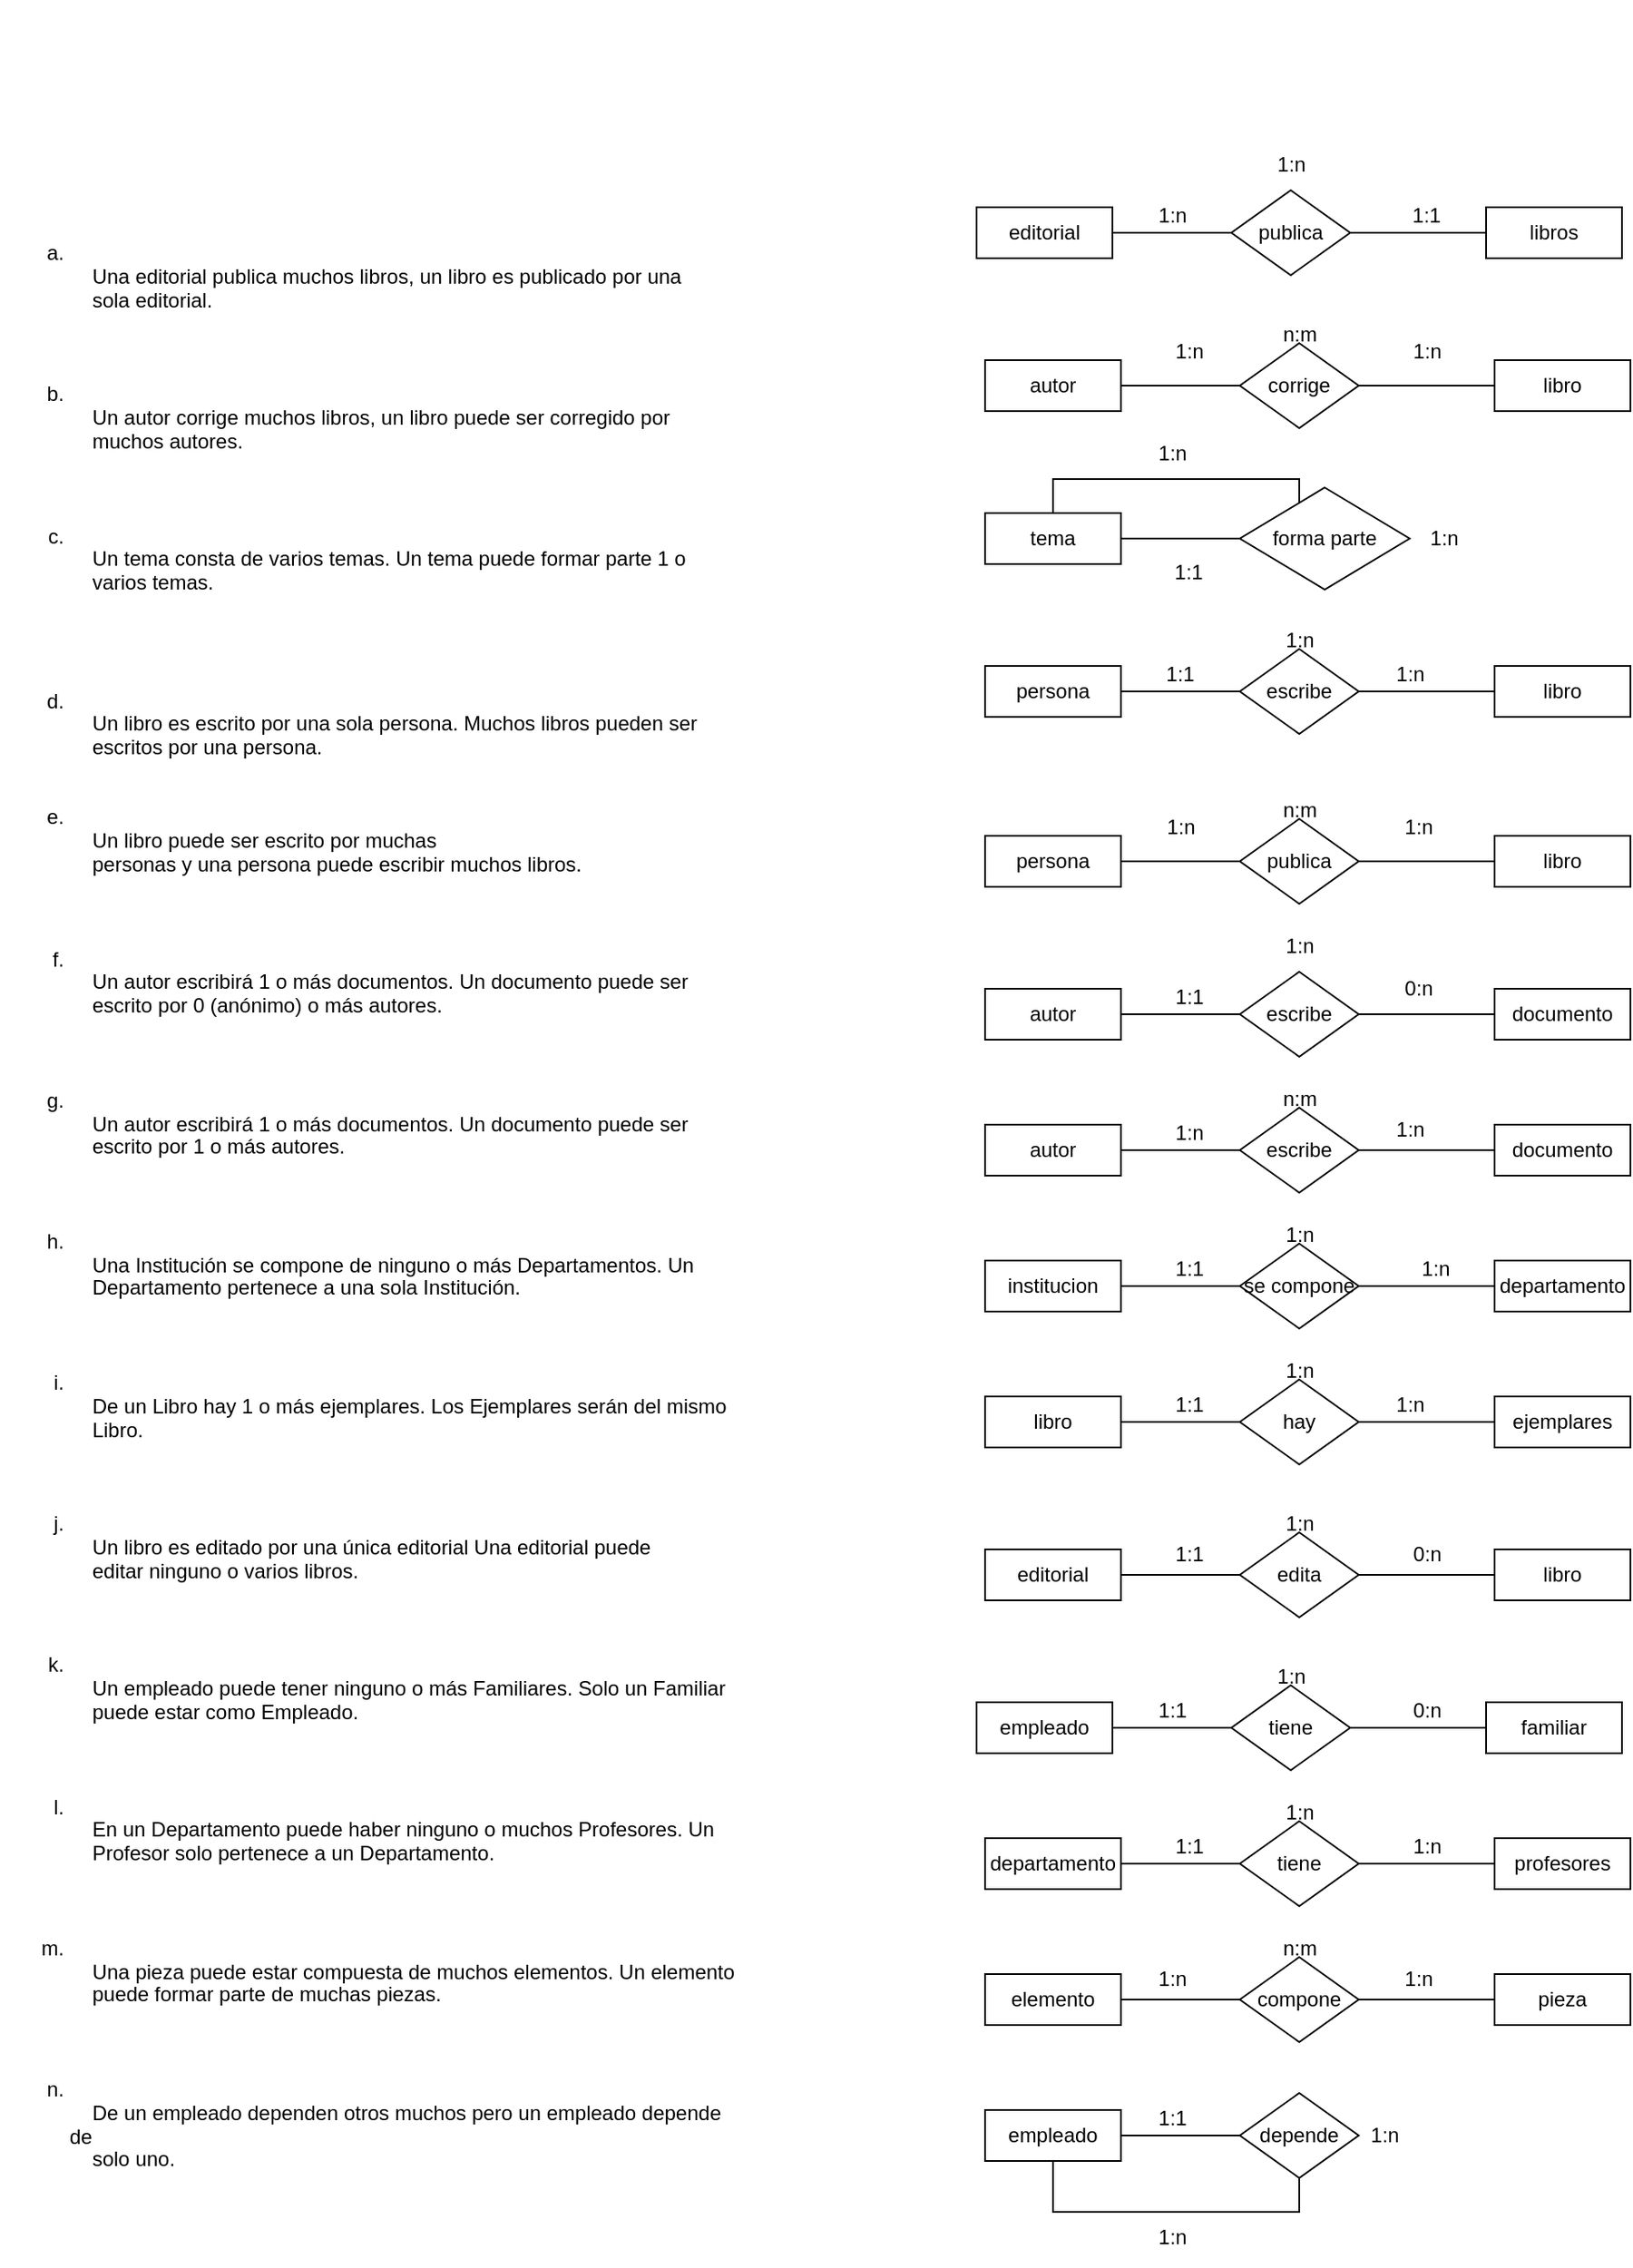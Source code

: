 <mxfile version="22.0.5" type="github">
  <diagram name="Página-1" id="DKeD82Vk-w5TZSfn5BW3">
    <mxGraphModel dx="2261" dy="1964" grid="1" gridSize="10" guides="1" tooltips="1" connect="1" arrows="1" fold="1" page="1" pageScale="1" pageWidth="827" pageHeight="1169" math="0" shadow="0">
      <root>
        <mxCell id="0" />
        <mxCell id="1" parent="0" />
        <mxCell id="ukQrKVvzPKOv_mX5zQSp-1" value="&lt;br&gt;&lt;br&gt;&lt;br&gt;&#x9;&lt;br&gt;&#x9;&lt;br&gt;&#x9;&lt;br&gt;&#x9;&lt;br&gt;&lt;br&gt;&lt;br&gt;&lt;ol type=&quot;a&quot;&gt;&lt;li&gt;&lt;p style=&quot;orphans: 2; widows: 2; margin-bottom: 0cm&quot; align=&quot;left&quot;&gt;&lt;br&gt;&lt;span style=&quot;white-space: pre;&quot;&gt;&amp;nbsp;&amp;nbsp;&amp;nbsp;&amp;nbsp;&lt;/span&gt;Una editorial publica muchos libros, un libro es publicado por una&lt;br&gt;&lt;span style=&quot;white-space: pre;&quot;&gt;&amp;nbsp;&amp;nbsp;&amp;nbsp;&amp;nbsp;&lt;/span&gt;sola editorial.&lt;/p&gt;&lt;br&gt;&lt;span style=&quot;white-space: pre;&quot;&gt;&amp;nbsp;&amp;nbsp;&amp;nbsp;&amp;nbsp;&lt;/span&gt;&lt;/li&gt;&lt;li&gt;&lt;p style=&quot;orphans: 2; widows: 2; margin-bottom: 0cm&quot; align=&quot;left&quot;&gt;&lt;br&gt;&lt;span style=&quot;white-space: pre;&quot;&gt;&amp;nbsp;&amp;nbsp;&amp;nbsp;&amp;nbsp;&lt;/span&gt;Un autor corrige muchos libros, un libro puede ser corregido por&lt;br&gt;&lt;span style=&quot;white-space: pre;&quot;&gt;&amp;nbsp;&amp;nbsp;&amp;nbsp;&amp;nbsp;&lt;/span&gt;muchos autores.&lt;/p&gt;&lt;br&gt;&lt;span style=&quot;white-space: pre;&quot;&gt;&amp;nbsp;&amp;nbsp;&amp;nbsp;&amp;nbsp;&lt;/span&gt;&lt;/li&gt;&lt;li&gt;&lt;p style=&quot;orphans: 2; widows: 2; margin-bottom: 0cm&quot; align=&quot;left&quot;&gt;&lt;br&gt;&lt;span style=&quot;white-space: pre;&quot;&gt;&amp;nbsp;&amp;nbsp;&amp;nbsp;&amp;nbsp;&lt;/span&gt;Un tema consta de varios temas. Un tema puede formar parte 1 o&lt;br&gt;&lt;span style=&quot;white-space: pre;&quot;&gt;&amp;nbsp;&amp;nbsp;&amp;nbsp;&amp;nbsp;&lt;/span&gt;varios temas. &lt;br&gt;&lt;span style=&quot;white-space: pre;&quot;&gt;&amp;nbsp;&amp;nbsp;&amp;nbsp;&amp;nbsp;&lt;/span&gt;&lt;/p&gt;&lt;br&gt;&lt;span style=&quot;white-space: pre;&quot;&gt;&amp;nbsp;&amp;nbsp;&amp;nbsp;&amp;nbsp;&lt;/span&gt;&lt;/li&gt;&lt;li&gt;&lt;p style=&quot;orphans: 2; widows: 2; margin-bottom: 0cm&quot; align=&quot;left&quot;&gt;&lt;br&gt;&lt;span style=&quot;white-space: pre;&quot;&gt;&amp;nbsp;&amp;nbsp;&amp;nbsp;&amp;nbsp;&lt;/span&gt;Un libro es escrito por una sola persona. Muchos libros pueden ser&lt;br&gt;&lt;span style=&quot;white-space: pre;&quot;&gt;&amp;nbsp;&amp;nbsp;&amp;nbsp;&amp;nbsp;&lt;/span&gt;escritos por una persona.&lt;/p&gt;&lt;span style=&quot;white-space: pre;&quot;&gt;&amp;nbsp;&amp;nbsp;&amp;nbsp;&amp;nbsp;&lt;/span&gt;&lt;/li&gt;&lt;li&gt;&lt;p style=&quot;orphans: 2; widows: 2; margin-bottom: 0cm&quot; align=&quot;left&quot;&gt;&lt;br&gt;&lt;span style=&quot;white-space: pre;&quot;&gt;&amp;nbsp;&amp;nbsp;&amp;nbsp;&amp;nbsp;&lt;/span&gt;Un libro puede ser escrito por muchas&lt;br&gt;&lt;span style=&quot;white-space: pre;&quot;&gt;&amp;nbsp;&amp;nbsp;&amp;nbsp;&amp;nbsp;&lt;/span&gt;personas y una persona puede escribir muchos libros.&lt;/p&gt;&lt;br&gt;&lt;span style=&quot;white-space: pre;&quot;&gt;&amp;nbsp;&amp;nbsp;&amp;nbsp;&amp;nbsp;&lt;/span&gt;&lt;/li&gt;&lt;li&gt;&lt;p style=&quot;orphans: 2; widows: 2; margin-bottom: 0cm&quot; align=&quot;left&quot;&gt;&lt;br&gt;&lt;span style=&quot;white-space: pre;&quot;&gt;&amp;nbsp;&amp;nbsp;&amp;nbsp;&amp;nbsp;&lt;/span&gt;Un autor escribirá 1 o más documentos. Un documento puede ser&lt;br&gt;&lt;span style=&quot;white-space: pre;&quot;&gt;&amp;nbsp;&amp;nbsp;&amp;nbsp;&amp;nbsp;&lt;/span&gt;escrito por 0 (anónimo) o más autores.&lt;/p&gt;&lt;br&gt;&lt;span style=&quot;white-space: pre;&quot;&gt;&amp;nbsp;&amp;nbsp;&amp;nbsp;&amp;nbsp;&lt;/span&gt;&lt;/li&gt;&lt;li&gt;&lt;p style=&quot;orphans: 2; widows: 2; margin-bottom: 0cm&quot; align=&quot;left&quot;&gt;&lt;br&gt;&lt;span style=&quot;white-space: pre;&quot;&gt;&amp;nbsp;&amp;nbsp;&amp;nbsp;&amp;nbsp;&lt;/span&gt;Un autor escribirá 1 o más documentos. Un documento puede ser&lt;br&gt;&lt;span style=&quot;white-space: pre;&quot;&gt;&amp;nbsp;&amp;nbsp;&amp;nbsp;&amp;nbsp;&lt;/span&gt;escrito por 1 o más autores.&lt;/p&gt;&lt;br&gt;&lt;span style=&quot;white-space: pre;&quot;&gt;&amp;nbsp;&amp;nbsp;&amp;nbsp;&amp;nbsp;&lt;/span&gt;&lt;/li&gt;&lt;li&gt;&lt;p style=&quot;orphans: 2; widows: 2; margin-bottom: 0cm&quot; align=&quot;left&quot;&gt;&lt;br&gt;&lt;span style=&quot;white-space: pre;&quot;&gt;&amp;nbsp;&amp;nbsp;&amp;nbsp;&amp;nbsp;&lt;/span&gt;Una Institución se compone de ninguno o más Departamentos. Un&lt;br&gt;&lt;span style=&quot;white-space: pre;&quot;&gt;&amp;nbsp;&amp;nbsp;&amp;nbsp;&amp;nbsp;&lt;/span&gt;Departamento pertenece a una sola Institución.&lt;/p&gt;&lt;br&gt;&lt;span style=&quot;white-space: pre;&quot;&gt;&amp;nbsp;&amp;nbsp;&amp;nbsp;&amp;nbsp;&lt;/span&gt;&lt;/li&gt;&lt;li&gt;&lt;p style=&quot;orphans: 2; widows: 2; margin-bottom: 0cm&quot; align=&quot;left&quot;&gt;&lt;br&gt;&lt;span style=&quot;white-space: pre;&quot;&gt;&amp;nbsp;&amp;nbsp;&amp;nbsp;&amp;nbsp;&lt;/span&gt;De un Libro hay 1 o más ejemplares. Los Ejemplares serán del mismo&lt;br&gt;&lt;span style=&quot;white-space: pre;&quot;&gt;&amp;nbsp;&amp;nbsp;&amp;nbsp;&amp;nbsp;&lt;/span&gt;Libro.&lt;/p&gt;&lt;br&gt;&lt;span style=&quot;white-space: pre;&quot;&gt;&amp;nbsp;&amp;nbsp;&amp;nbsp;&amp;nbsp;&lt;/span&gt;&lt;/li&gt;&lt;li&gt;&lt;p style=&quot;orphans: 2; widows: 2; margin-bottom: 0cm&quot; align=&quot;left&quot;&gt;&lt;br&gt;&lt;span style=&quot;white-space: pre;&quot;&gt;&amp;nbsp;&amp;nbsp;&amp;nbsp;&amp;nbsp;&lt;/span&gt;Un libro es editado por una única editorial Una editorial puede&lt;br&gt;&lt;span style=&quot;white-space: pre;&quot;&gt;&amp;nbsp;&amp;nbsp;&amp;nbsp;&amp;nbsp;&lt;/span&gt;editar ninguno o varios libros.&lt;/p&gt;&lt;br&gt;&lt;span style=&quot;white-space: pre;&quot;&gt;&amp;nbsp;&amp;nbsp;&amp;nbsp;&amp;nbsp;&lt;/span&gt;&lt;/li&gt;&lt;li&gt;&lt;p style=&quot;orphans: 2; widows: 2; margin-bottom: 0cm&quot; align=&quot;left&quot;&gt;&lt;br&gt;&lt;span style=&quot;white-space: pre;&quot;&gt;&amp;nbsp;&amp;nbsp;&amp;nbsp;&amp;nbsp;&lt;/span&gt;Un empleado puede tener ninguno o más Familiares. Solo un Familiar&lt;br&gt;&lt;span style=&quot;white-space: pre;&quot;&gt;&amp;nbsp;&amp;nbsp;&amp;nbsp;&amp;nbsp;&lt;/span&gt;puede estar como Empleado.&lt;/p&gt;&lt;br&gt;&lt;span style=&quot;white-space: pre;&quot;&gt;&amp;nbsp;&amp;nbsp;&amp;nbsp;&amp;nbsp;&lt;/span&gt;&lt;/li&gt;&lt;li&gt;&lt;p style=&quot;orphans: 2; widows: 2; margin-bottom: 0cm&quot; align=&quot;left&quot;&gt;&lt;br&gt;&lt;span style=&quot;white-space: pre;&quot;&gt;&amp;nbsp;&amp;nbsp;&amp;nbsp;&amp;nbsp;&lt;/span&gt;En un Departamento puede haber ninguno o muchos Profesores. Un&lt;br&gt;&lt;span style=&quot;white-space: pre;&quot;&gt;&amp;nbsp;&amp;nbsp;&amp;nbsp;&amp;nbsp;&lt;/span&gt;Profesor solo pertenece a un Departamento.&lt;/p&gt;&lt;br&gt;&lt;span style=&quot;white-space: pre;&quot;&gt;&amp;nbsp;&amp;nbsp;&amp;nbsp;&amp;nbsp;&lt;/span&gt;&lt;/li&gt;&lt;li&gt;&lt;p style=&quot;orphans: 2; widows: 2; margin-bottom: 0cm&quot; align=&quot;left&quot;&gt;&lt;br&gt;&lt;span style=&quot;white-space: pre;&quot;&gt;&amp;nbsp;&amp;nbsp;&amp;nbsp;&amp;nbsp;&lt;/span&gt;Una pieza puede estar compuesta de muchos elementos. Un elemento&lt;br&gt;&lt;span style=&quot;white-space: pre;&quot;&gt;&amp;nbsp;&amp;nbsp;&amp;nbsp;&amp;nbsp;&lt;/span&gt;puede formar parte de muchas piezas.&lt;/p&gt;&lt;br&gt;&lt;span style=&quot;white-space: pre;&quot;&gt;&amp;nbsp;&amp;nbsp;&amp;nbsp;&amp;nbsp;&lt;/span&gt;&lt;/li&gt;&lt;li&gt;&lt;p style=&quot;orphans: 2; widows: 2; margin-bottom: 0cm&quot; align=&quot;left&quot;&gt;&lt;br&gt;&lt;span style=&quot;white-space: pre;&quot;&gt;&amp;nbsp;&amp;nbsp;&amp;nbsp;&amp;nbsp;&lt;/span&gt;De un empleado dependen otros muchos pero un empleado depende de&lt;br&gt;&lt;span style=&quot;white-space: pre;&quot;&gt;&amp;nbsp;&amp;nbsp;&amp;nbsp;&amp;nbsp;&lt;/span&gt;solo uno.&lt;/p&gt;&lt;br&gt;&lt;/li&gt;&lt;/ol&gt;&lt;br&gt;&lt;br&gt;&lt;style type=&quot;text/css&quot;&gt;p { line-height: 115%; margin-bottom: 0.25cm; background: transparent }&lt;/style&gt;" style="text;html=1;strokeColor=none;fillColor=none;align=center;verticalAlign=middle;whiteSpace=wrap;rounded=0;" vertex="1" parent="1">
          <mxGeometry x="-230" y="110" width="440" height="1090" as="geometry" />
        </mxCell>
        <mxCell id="ukQrKVvzPKOv_mX5zQSp-2" value="libros" style="rounded=0;whiteSpace=wrap;html=1;" vertex="1" parent="1">
          <mxGeometry x="645" y="110" width="80" height="30" as="geometry" />
        </mxCell>
        <mxCell id="ukQrKVvzPKOv_mX5zQSp-6" style="edgeStyle=orthogonalEdgeStyle;rounded=0;orthogonalLoop=1;jettySize=auto;html=1;entryX=0;entryY=0.5;entryDx=0;entryDy=0;endArrow=none;endFill=0;" edge="1" parent="1" source="ukQrKVvzPKOv_mX5zQSp-3" target="ukQrKVvzPKOv_mX5zQSp-4">
          <mxGeometry relative="1" as="geometry" />
        </mxCell>
        <mxCell id="ukQrKVvzPKOv_mX5zQSp-3" value="editorial" style="rounded=0;whiteSpace=wrap;html=1;" vertex="1" parent="1">
          <mxGeometry x="345" y="110" width="80" height="30" as="geometry" />
        </mxCell>
        <mxCell id="ukQrKVvzPKOv_mX5zQSp-7" style="edgeStyle=orthogonalEdgeStyle;rounded=0;orthogonalLoop=1;jettySize=auto;html=1;endArrow=none;endFill=0;" edge="1" parent="1" source="ukQrKVvzPKOv_mX5zQSp-4" target="ukQrKVvzPKOv_mX5zQSp-2">
          <mxGeometry relative="1" as="geometry" />
        </mxCell>
        <mxCell id="ukQrKVvzPKOv_mX5zQSp-4" value="publica" style="rhombus;whiteSpace=wrap;html=1;" vertex="1" parent="1">
          <mxGeometry x="495" y="100" width="70" height="50" as="geometry" />
        </mxCell>
        <mxCell id="ukQrKVvzPKOv_mX5zQSp-33" value="libro" style="rounded=0;whiteSpace=wrap;html=1;" vertex="1" parent="1">
          <mxGeometry x="650" y="200" width="80" height="30" as="geometry" />
        </mxCell>
        <mxCell id="ukQrKVvzPKOv_mX5zQSp-34" style="edgeStyle=orthogonalEdgeStyle;rounded=0;orthogonalLoop=1;jettySize=auto;html=1;entryX=0;entryY=0.5;entryDx=0;entryDy=0;endArrow=none;endFill=0;" edge="1" parent="1" source="ukQrKVvzPKOv_mX5zQSp-35" target="ukQrKVvzPKOv_mX5zQSp-37">
          <mxGeometry relative="1" as="geometry" />
        </mxCell>
        <mxCell id="ukQrKVvzPKOv_mX5zQSp-35" value="autor" style="rounded=0;whiteSpace=wrap;html=1;" vertex="1" parent="1">
          <mxGeometry x="350" y="200" width="80" height="30" as="geometry" />
        </mxCell>
        <mxCell id="ukQrKVvzPKOv_mX5zQSp-36" style="edgeStyle=orthogonalEdgeStyle;rounded=0;orthogonalLoop=1;jettySize=auto;html=1;endArrow=none;endFill=0;" edge="1" parent="1" source="ukQrKVvzPKOv_mX5zQSp-37" target="ukQrKVvzPKOv_mX5zQSp-33">
          <mxGeometry relative="1" as="geometry" />
        </mxCell>
        <mxCell id="ukQrKVvzPKOv_mX5zQSp-37" value="corrige" style="rhombus;whiteSpace=wrap;html=1;" vertex="1" parent="1">
          <mxGeometry x="500" y="190" width="70" height="50" as="geometry" />
        </mxCell>
        <mxCell id="ukQrKVvzPKOv_mX5zQSp-39" style="edgeStyle=orthogonalEdgeStyle;rounded=0;orthogonalLoop=1;jettySize=auto;html=1;entryX=0;entryY=0.5;entryDx=0;entryDy=0;endArrow=none;endFill=0;" edge="1" parent="1" source="ukQrKVvzPKOv_mX5zQSp-40" target="ukQrKVvzPKOv_mX5zQSp-42">
          <mxGeometry relative="1" as="geometry" />
        </mxCell>
        <mxCell id="ukQrKVvzPKOv_mX5zQSp-40" value="tema" style="rounded=0;whiteSpace=wrap;html=1;" vertex="1" parent="1">
          <mxGeometry x="350" y="290" width="80" height="30" as="geometry" />
        </mxCell>
        <mxCell id="ukQrKVvzPKOv_mX5zQSp-106" style="edgeStyle=orthogonalEdgeStyle;rounded=0;orthogonalLoop=1;jettySize=auto;html=1;entryX=0.5;entryY=0;entryDx=0;entryDy=0;endArrow=none;endFill=0;" edge="1" parent="1" source="ukQrKVvzPKOv_mX5zQSp-42" target="ukQrKVvzPKOv_mX5zQSp-40">
          <mxGeometry relative="1" as="geometry">
            <Array as="points">
              <mxPoint x="535" y="270" />
              <mxPoint x="390" y="270" />
            </Array>
          </mxGeometry>
        </mxCell>
        <mxCell id="ukQrKVvzPKOv_mX5zQSp-42" value="forma parte" style="rhombus;whiteSpace=wrap;html=1;" vertex="1" parent="1">
          <mxGeometry x="500" y="275" width="100" height="60" as="geometry" />
        </mxCell>
        <mxCell id="ukQrKVvzPKOv_mX5zQSp-43" value="libro" style="rounded=0;whiteSpace=wrap;html=1;" vertex="1" parent="1">
          <mxGeometry x="650" y="380" width="80" height="30" as="geometry" />
        </mxCell>
        <mxCell id="ukQrKVvzPKOv_mX5zQSp-44" style="edgeStyle=orthogonalEdgeStyle;rounded=0;orthogonalLoop=1;jettySize=auto;html=1;entryX=0;entryY=0.5;entryDx=0;entryDy=0;endArrow=none;endFill=0;" edge="1" parent="1" source="ukQrKVvzPKOv_mX5zQSp-45" target="ukQrKVvzPKOv_mX5zQSp-47">
          <mxGeometry relative="1" as="geometry" />
        </mxCell>
        <mxCell id="ukQrKVvzPKOv_mX5zQSp-45" value="persona" style="rounded=0;whiteSpace=wrap;html=1;" vertex="1" parent="1">
          <mxGeometry x="350" y="380" width="80" height="30" as="geometry" />
        </mxCell>
        <mxCell id="ukQrKVvzPKOv_mX5zQSp-46" style="edgeStyle=orthogonalEdgeStyle;rounded=0;orthogonalLoop=1;jettySize=auto;html=1;endArrow=none;endFill=0;" edge="1" parent="1" source="ukQrKVvzPKOv_mX5zQSp-47" target="ukQrKVvzPKOv_mX5zQSp-43">
          <mxGeometry relative="1" as="geometry" />
        </mxCell>
        <mxCell id="ukQrKVvzPKOv_mX5zQSp-47" value="escribe" style="rhombus;whiteSpace=wrap;html=1;" vertex="1" parent="1">
          <mxGeometry x="500" y="370" width="70" height="50" as="geometry" />
        </mxCell>
        <mxCell id="ukQrKVvzPKOv_mX5zQSp-48" value="libro" style="rounded=0;whiteSpace=wrap;html=1;" vertex="1" parent="1">
          <mxGeometry x="650" y="480" width="80" height="30" as="geometry" />
        </mxCell>
        <mxCell id="ukQrKVvzPKOv_mX5zQSp-49" style="edgeStyle=orthogonalEdgeStyle;rounded=0;orthogonalLoop=1;jettySize=auto;html=1;entryX=0;entryY=0.5;entryDx=0;entryDy=0;endArrow=none;endFill=0;" edge="1" parent="1" source="ukQrKVvzPKOv_mX5zQSp-50" target="ukQrKVvzPKOv_mX5zQSp-52">
          <mxGeometry relative="1" as="geometry" />
        </mxCell>
        <mxCell id="ukQrKVvzPKOv_mX5zQSp-50" value="persona" style="rounded=0;whiteSpace=wrap;html=1;" vertex="1" parent="1">
          <mxGeometry x="350" y="480" width="80" height="30" as="geometry" />
        </mxCell>
        <mxCell id="ukQrKVvzPKOv_mX5zQSp-51" style="edgeStyle=orthogonalEdgeStyle;rounded=0;orthogonalLoop=1;jettySize=auto;html=1;endArrow=none;endFill=0;" edge="1" parent="1" source="ukQrKVvzPKOv_mX5zQSp-52" target="ukQrKVvzPKOv_mX5zQSp-48">
          <mxGeometry relative="1" as="geometry" />
        </mxCell>
        <mxCell id="ukQrKVvzPKOv_mX5zQSp-52" value="publica" style="rhombus;whiteSpace=wrap;html=1;" vertex="1" parent="1">
          <mxGeometry x="500" y="470" width="70" height="50" as="geometry" />
        </mxCell>
        <mxCell id="ukQrKVvzPKOv_mX5zQSp-53" value="documento" style="rounded=0;whiteSpace=wrap;html=1;" vertex="1" parent="1">
          <mxGeometry x="650" y="570" width="80" height="30" as="geometry" />
        </mxCell>
        <mxCell id="ukQrKVvzPKOv_mX5zQSp-54" style="edgeStyle=orthogonalEdgeStyle;rounded=0;orthogonalLoop=1;jettySize=auto;html=1;entryX=0;entryY=0.5;entryDx=0;entryDy=0;endArrow=none;endFill=0;" edge="1" parent="1" source="ukQrKVvzPKOv_mX5zQSp-55" target="ukQrKVvzPKOv_mX5zQSp-57">
          <mxGeometry relative="1" as="geometry" />
        </mxCell>
        <mxCell id="ukQrKVvzPKOv_mX5zQSp-55" value="autor" style="rounded=0;whiteSpace=wrap;html=1;" vertex="1" parent="1">
          <mxGeometry x="350" y="570" width="80" height="30" as="geometry" />
        </mxCell>
        <mxCell id="ukQrKVvzPKOv_mX5zQSp-56" style="edgeStyle=orthogonalEdgeStyle;rounded=0;orthogonalLoop=1;jettySize=auto;html=1;endArrow=none;endFill=0;" edge="1" parent="1" source="ukQrKVvzPKOv_mX5zQSp-57" target="ukQrKVvzPKOv_mX5zQSp-53">
          <mxGeometry relative="1" as="geometry" />
        </mxCell>
        <mxCell id="ukQrKVvzPKOv_mX5zQSp-57" value="escribe" style="rhombus;whiteSpace=wrap;html=1;" vertex="1" parent="1">
          <mxGeometry x="500" y="560" width="70" height="50" as="geometry" />
        </mxCell>
        <mxCell id="ukQrKVvzPKOv_mX5zQSp-58" value="documento" style="rounded=0;whiteSpace=wrap;html=1;" vertex="1" parent="1">
          <mxGeometry x="650" y="650" width="80" height="30" as="geometry" />
        </mxCell>
        <mxCell id="ukQrKVvzPKOv_mX5zQSp-59" style="edgeStyle=orthogonalEdgeStyle;rounded=0;orthogonalLoop=1;jettySize=auto;html=1;entryX=0;entryY=0.5;entryDx=0;entryDy=0;endArrow=none;endFill=0;" edge="1" parent="1" source="ukQrKVvzPKOv_mX5zQSp-60" target="ukQrKVvzPKOv_mX5zQSp-62">
          <mxGeometry relative="1" as="geometry" />
        </mxCell>
        <mxCell id="ukQrKVvzPKOv_mX5zQSp-60" value="autor" style="rounded=0;whiteSpace=wrap;html=1;" vertex="1" parent="1">
          <mxGeometry x="350" y="650" width="80" height="30" as="geometry" />
        </mxCell>
        <mxCell id="ukQrKVvzPKOv_mX5zQSp-61" style="edgeStyle=orthogonalEdgeStyle;rounded=0;orthogonalLoop=1;jettySize=auto;html=1;endArrow=none;endFill=0;" edge="1" parent="1" source="ukQrKVvzPKOv_mX5zQSp-62" target="ukQrKVvzPKOv_mX5zQSp-58">
          <mxGeometry relative="1" as="geometry" />
        </mxCell>
        <mxCell id="ukQrKVvzPKOv_mX5zQSp-62" value="escribe" style="rhombus;whiteSpace=wrap;html=1;" vertex="1" parent="1">
          <mxGeometry x="500" y="640" width="70" height="50" as="geometry" />
        </mxCell>
        <mxCell id="ukQrKVvzPKOv_mX5zQSp-63" value="departamento" style="rounded=0;whiteSpace=wrap;html=1;" vertex="1" parent="1">
          <mxGeometry x="650" y="730" width="80" height="30" as="geometry" />
        </mxCell>
        <mxCell id="ukQrKVvzPKOv_mX5zQSp-64" style="edgeStyle=orthogonalEdgeStyle;rounded=0;orthogonalLoop=1;jettySize=auto;html=1;entryX=0;entryY=0.5;entryDx=0;entryDy=0;endArrow=none;endFill=0;" edge="1" parent="1" source="ukQrKVvzPKOv_mX5zQSp-65" target="ukQrKVvzPKOv_mX5zQSp-67">
          <mxGeometry relative="1" as="geometry" />
        </mxCell>
        <mxCell id="ukQrKVvzPKOv_mX5zQSp-65" value="institucion" style="rounded=0;whiteSpace=wrap;html=1;" vertex="1" parent="1">
          <mxGeometry x="350" y="730" width="80" height="30" as="geometry" />
        </mxCell>
        <mxCell id="ukQrKVvzPKOv_mX5zQSp-66" style="edgeStyle=orthogonalEdgeStyle;rounded=0;orthogonalLoop=1;jettySize=auto;html=1;endArrow=none;endFill=0;" edge="1" parent="1" source="ukQrKVvzPKOv_mX5zQSp-67" target="ukQrKVvzPKOv_mX5zQSp-63">
          <mxGeometry relative="1" as="geometry" />
        </mxCell>
        <mxCell id="ukQrKVvzPKOv_mX5zQSp-67" value="se compone" style="rhombus;whiteSpace=wrap;html=1;" vertex="1" parent="1">
          <mxGeometry x="500" y="720" width="70" height="50" as="geometry" />
        </mxCell>
        <mxCell id="ukQrKVvzPKOv_mX5zQSp-68" value="ejemplares" style="rounded=0;whiteSpace=wrap;html=1;" vertex="1" parent="1">
          <mxGeometry x="650" y="810" width="80" height="30" as="geometry" />
        </mxCell>
        <mxCell id="ukQrKVvzPKOv_mX5zQSp-69" style="edgeStyle=orthogonalEdgeStyle;rounded=0;orthogonalLoop=1;jettySize=auto;html=1;entryX=0;entryY=0.5;entryDx=0;entryDy=0;endArrow=none;endFill=0;" edge="1" parent="1" source="ukQrKVvzPKOv_mX5zQSp-70" target="ukQrKVvzPKOv_mX5zQSp-72">
          <mxGeometry relative="1" as="geometry" />
        </mxCell>
        <mxCell id="ukQrKVvzPKOv_mX5zQSp-70" value="libro" style="rounded=0;whiteSpace=wrap;html=1;" vertex="1" parent="1">
          <mxGeometry x="350" y="810" width="80" height="30" as="geometry" />
        </mxCell>
        <mxCell id="ukQrKVvzPKOv_mX5zQSp-71" style="edgeStyle=orthogonalEdgeStyle;rounded=0;orthogonalLoop=1;jettySize=auto;html=1;endArrow=none;endFill=0;" edge="1" parent="1" source="ukQrKVvzPKOv_mX5zQSp-72" target="ukQrKVvzPKOv_mX5zQSp-68">
          <mxGeometry relative="1" as="geometry" />
        </mxCell>
        <mxCell id="ukQrKVvzPKOv_mX5zQSp-72" value="hay" style="rhombus;whiteSpace=wrap;html=1;" vertex="1" parent="1">
          <mxGeometry x="500" y="800" width="70" height="50" as="geometry" />
        </mxCell>
        <mxCell id="ukQrKVvzPKOv_mX5zQSp-73" value="libro" style="rounded=0;whiteSpace=wrap;html=1;" vertex="1" parent="1">
          <mxGeometry x="650" y="900" width="80" height="30" as="geometry" />
        </mxCell>
        <mxCell id="ukQrKVvzPKOv_mX5zQSp-74" style="edgeStyle=orthogonalEdgeStyle;rounded=0;orthogonalLoop=1;jettySize=auto;html=1;entryX=0;entryY=0.5;entryDx=0;entryDy=0;endArrow=none;endFill=0;" edge="1" parent="1" source="ukQrKVvzPKOv_mX5zQSp-75" target="ukQrKVvzPKOv_mX5zQSp-77">
          <mxGeometry relative="1" as="geometry" />
        </mxCell>
        <mxCell id="ukQrKVvzPKOv_mX5zQSp-75" value="editorial" style="rounded=0;whiteSpace=wrap;html=1;" vertex="1" parent="1">
          <mxGeometry x="350" y="900" width="80" height="30" as="geometry" />
        </mxCell>
        <mxCell id="ukQrKVvzPKOv_mX5zQSp-76" style="edgeStyle=orthogonalEdgeStyle;rounded=0;orthogonalLoop=1;jettySize=auto;html=1;endArrow=none;endFill=0;" edge="1" parent="1" source="ukQrKVvzPKOv_mX5zQSp-77" target="ukQrKVvzPKOv_mX5zQSp-73">
          <mxGeometry relative="1" as="geometry" />
        </mxCell>
        <mxCell id="ukQrKVvzPKOv_mX5zQSp-77" value="edita" style="rhombus;whiteSpace=wrap;html=1;" vertex="1" parent="1">
          <mxGeometry x="500" y="890" width="70" height="50" as="geometry" />
        </mxCell>
        <mxCell id="ukQrKVvzPKOv_mX5zQSp-78" value="familiar" style="rounded=0;whiteSpace=wrap;html=1;" vertex="1" parent="1">
          <mxGeometry x="645" y="990" width="80" height="30" as="geometry" />
        </mxCell>
        <mxCell id="ukQrKVvzPKOv_mX5zQSp-79" style="edgeStyle=orthogonalEdgeStyle;rounded=0;orthogonalLoop=1;jettySize=auto;html=1;entryX=0;entryY=0.5;entryDx=0;entryDy=0;endArrow=none;endFill=0;" edge="1" parent="1" source="ukQrKVvzPKOv_mX5zQSp-80" target="ukQrKVvzPKOv_mX5zQSp-82">
          <mxGeometry relative="1" as="geometry" />
        </mxCell>
        <mxCell id="ukQrKVvzPKOv_mX5zQSp-80" value="empleado" style="rounded=0;whiteSpace=wrap;html=1;" vertex="1" parent="1">
          <mxGeometry x="345" y="990" width="80" height="30" as="geometry" />
        </mxCell>
        <mxCell id="ukQrKVvzPKOv_mX5zQSp-81" style="edgeStyle=orthogonalEdgeStyle;rounded=0;orthogonalLoop=1;jettySize=auto;html=1;endArrow=none;endFill=0;" edge="1" parent="1" source="ukQrKVvzPKOv_mX5zQSp-82" target="ukQrKVvzPKOv_mX5zQSp-78">
          <mxGeometry relative="1" as="geometry" />
        </mxCell>
        <mxCell id="ukQrKVvzPKOv_mX5zQSp-82" value="tiene" style="rhombus;whiteSpace=wrap;html=1;" vertex="1" parent="1">
          <mxGeometry x="495" y="980" width="70" height="50" as="geometry" />
        </mxCell>
        <mxCell id="ukQrKVvzPKOv_mX5zQSp-83" value="profesores" style="rounded=0;whiteSpace=wrap;html=1;" vertex="1" parent="1">
          <mxGeometry x="650" y="1070" width="80" height="30" as="geometry" />
        </mxCell>
        <mxCell id="ukQrKVvzPKOv_mX5zQSp-84" style="edgeStyle=orthogonalEdgeStyle;rounded=0;orthogonalLoop=1;jettySize=auto;html=1;entryX=0;entryY=0.5;entryDx=0;entryDy=0;endArrow=none;endFill=0;" edge="1" parent="1" source="ukQrKVvzPKOv_mX5zQSp-85" target="ukQrKVvzPKOv_mX5zQSp-87">
          <mxGeometry relative="1" as="geometry" />
        </mxCell>
        <mxCell id="ukQrKVvzPKOv_mX5zQSp-85" value="departamento" style="rounded=0;whiteSpace=wrap;html=1;" vertex="1" parent="1">
          <mxGeometry x="350" y="1070" width="80" height="30" as="geometry" />
        </mxCell>
        <mxCell id="ukQrKVvzPKOv_mX5zQSp-86" style="edgeStyle=orthogonalEdgeStyle;rounded=0;orthogonalLoop=1;jettySize=auto;html=1;endArrow=none;endFill=0;" edge="1" parent="1" source="ukQrKVvzPKOv_mX5zQSp-87" target="ukQrKVvzPKOv_mX5zQSp-83">
          <mxGeometry relative="1" as="geometry" />
        </mxCell>
        <mxCell id="ukQrKVvzPKOv_mX5zQSp-87" value="tiene" style="rhombus;whiteSpace=wrap;html=1;" vertex="1" parent="1">
          <mxGeometry x="500" y="1060" width="70" height="50" as="geometry" />
        </mxCell>
        <mxCell id="ukQrKVvzPKOv_mX5zQSp-88" value="pieza" style="rounded=0;whiteSpace=wrap;html=1;" vertex="1" parent="1">
          <mxGeometry x="650" y="1150" width="80" height="30" as="geometry" />
        </mxCell>
        <mxCell id="ukQrKVvzPKOv_mX5zQSp-89" style="edgeStyle=orthogonalEdgeStyle;rounded=0;orthogonalLoop=1;jettySize=auto;html=1;entryX=0;entryY=0.5;entryDx=0;entryDy=0;endArrow=none;endFill=0;" edge="1" parent="1" source="ukQrKVvzPKOv_mX5zQSp-90" target="ukQrKVvzPKOv_mX5zQSp-92">
          <mxGeometry relative="1" as="geometry" />
        </mxCell>
        <mxCell id="ukQrKVvzPKOv_mX5zQSp-90" value="elemento" style="rounded=0;whiteSpace=wrap;html=1;" vertex="1" parent="1">
          <mxGeometry x="350" y="1150" width="80" height="30" as="geometry" />
        </mxCell>
        <mxCell id="ukQrKVvzPKOv_mX5zQSp-91" style="edgeStyle=orthogonalEdgeStyle;rounded=0;orthogonalLoop=1;jettySize=auto;html=1;endArrow=none;endFill=0;" edge="1" parent="1" source="ukQrKVvzPKOv_mX5zQSp-92" target="ukQrKVvzPKOv_mX5zQSp-88">
          <mxGeometry relative="1" as="geometry" />
        </mxCell>
        <mxCell id="ukQrKVvzPKOv_mX5zQSp-92" value="compone" style="rhombus;whiteSpace=wrap;html=1;" vertex="1" parent="1">
          <mxGeometry x="500" y="1140" width="70" height="50" as="geometry" />
        </mxCell>
        <mxCell id="ukQrKVvzPKOv_mX5zQSp-94" style="edgeStyle=orthogonalEdgeStyle;rounded=0;orthogonalLoop=1;jettySize=auto;html=1;entryX=0;entryY=0.5;entryDx=0;entryDy=0;endArrow=none;endFill=0;" edge="1" parent="1" source="ukQrKVvzPKOv_mX5zQSp-95" target="ukQrKVvzPKOv_mX5zQSp-97">
          <mxGeometry relative="1" as="geometry" />
        </mxCell>
        <mxCell id="ukQrKVvzPKOv_mX5zQSp-95" value="empleado" style="rounded=0;whiteSpace=wrap;html=1;" vertex="1" parent="1">
          <mxGeometry x="350" y="1230" width="80" height="30" as="geometry" />
        </mxCell>
        <mxCell id="ukQrKVvzPKOv_mX5zQSp-96" style="edgeStyle=orthogonalEdgeStyle;rounded=0;orthogonalLoop=1;jettySize=auto;html=1;endArrow=none;endFill=0;entryX=0.5;entryY=1;entryDx=0;entryDy=0;" edge="1" parent="1" source="ukQrKVvzPKOv_mX5zQSp-97" target="ukQrKVvzPKOv_mX5zQSp-95">
          <mxGeometry relative="1" as="geometry">
            <mxPoint x="650" y="1245" as="targetPoint" />
            <Array as="points">
              <mxPoint x="535" y="1290" />
              <mxPoint x="390" y="1290" />
            </Array>
          </mxGeometry>
        </mxCell>
        <mxCell id="ukQrKVvzPKOv_mX5zQSp-97" value="depende" style="rhombus;whiteSpace=wrap;html=1;" vertex="1" parent="1">
          <mxGeometry x="500" y="1220" width="70" height="50" as="geometry" />
        </mxCell>
        <mxCell id="ukQrKVvzPKOv_mX5zQSp-98" value="1:1" style="text;html=1;strokeColor=none;fillColor=none;align=center;verticalAlign=middle;whiteSpace=wrap;rounded=0;" vertex="1" parent="1">
          <mxGeometry x="580" y="100" width="60" height="30" as="geometry" />
        </mxCell>
        <mxCell id="ukQrKVvzPKOv_mX5zQSp-99" value="1:n" style="text;html=1;align=center;verticalAlign=middle;resizable=0;points=[];autosize=1;strokeColor=none;fillColor=none;" vertex="1" parent="1">
          <mxGeometry x="510" y="70" width="40" height="30" as="geometry" />
        </mxCell>
        <mxCell id="ukQrKVvzPKOv_mX5zQSp-101" value="1:n" style="text;html=1;align=center;verticalAlign=middle;resizable=0;points=[];autosize=1;strokeColor=none;fillColor=none;" vertex="1" parent="1">
          <mxGeometry x="440" y="100" width="40" height="30" as="geometry" />
        </mxCell>
        <mxCell id="ukQrKVvzPKOv_mX5zQSp-102" value="1:n" style="text;html=1;align=center;verticalAlign=middle;resizable=0;points=[];autosize=1;strokeColor=none;fillColor=none;" vertex="1" parent="1">
          <mxGeometry x="450" y="180" width="40" height="30" as="geometry" />
        </mxCell>
        <mxCell id="ukQrKVvzPKOv_mX5zQSp-103" value="1:1" style="text;html=1;strokeColor=none;fillColor=none;align=center;verticalAlign=middle;whiteSpace=wrap;rounded=0;" vertex="1" parent="1">
          <mxGeometry x="440" y="310" width="60" height="30" as="geometry" />
        </mxCell>
        <mxCell id="ukQrKVvzPKOv_mX5zQSp-104" value="1:n" style="text;html=1;align=center;verticalAlign=middle;resizable=0;points=[];autosize=1;strokeColor=none;fillColor=none;" vertex="1" parent="1">
          <mxGeometry x="590" y="180" width="40" height="30" as="geometry" />
        </mxCell>
        <mxCell id="ukQrKVvzPKOv_mX5zQSp-105" value="n:m" style="text;html=1;align=center;verticalAlign=middle;resizable=0;points=[];autosize=1;strokeColor=none;fillColor=none;" vertex="1" parent="1">
          <mxGeometry x="515" y="170" width="40" height="30" as="geometry" />
        </mxCell>
        <mxCell id="ukQrKVvzPKOv_mX5zQSp-107" value="1:n" style="text;html=1;align=center;verticalAlign=middle;resizable=0;points=[];autosize=1;strokeColor=none;fillColor=none;" vertex="1" parent="1">
          <mxGeometry x="440" y="240" width="40" height="30" as="geometry" />
        </mxCell>
        <mxCell id="ukQrKVvzPKOv_mX5zQSp-108" value="1:n" style="text;html=1;align=center;verticalAlign=middle;resizable=0;points=[];autosize=1;strokeColor=none;fillColor=none;" vertex="1" parent="1">
          <mxGeometry x="580" y="370" width="40" height="30" as="geometry" />
        </mxCell>
        <mxCell id="ukQrKVvzPKOv_mX5zQSp-109" value="1:1" style="text;html=1;strokeColor=none;fillColor=none;align=center;verticalAlign=middle;whiteSpace=wrap;rounded=0;" vertex="1" parent="1">
          <mxGeometry x="435" y="370" width="60" height="30" as="geometry" />
        </mxCell>
        <mxCell id="ukQrKVvzPKOv_mX5zQSp-111" value="1:n" style="text;html=1;align=center;verticalAlign=middle;resizable=0;points=[];autosize=1;strokeColor=none;fillColor=none;" vertex="1" parent="1">
          <mxGeometry x="515" y="350" width="40" height="30" as="geometry" />
        </mxCell>
        <mxCell id="ukQrKVvzPKOv_mX5zQSp-112" value="1:1" style="text;html=1;align=center;verticalAlign=middle;resizable=0;points=[];autosize=1;strokeColor=none;fillColor=none;" vertex="1" parent="1">
          <mxGeometry x="450" y="560" width="40" height="30" as="geometry" />
        </mxCell>
        <mxCell id="ukQrKVvzPKOv_mX5zQSp-113" value="0:n" style="text;html=1;align=center;verticalAlign=middle;resizable=0;points=[];autosize=1;strokeColor=none;fillColor=none;" vertex="1" parent="1">
          <mxGeometry x="585" y="555" width="40" height="30" as="geometry" />
        </mxCell>
        <mxCell id="ukQrKVvzPKOv_mX5zQSp-114" value="1:n" style="text;html=1;align=center;verticalAlign=middle;resizable=0;points=[];autosize=1;strokeColor=none;fillColor=none;" vertex="1" parent="1">
          <mxGeometry x="515" y="530" width="40" height="30" as="geometry" />
        </mxCell>
        <mxCell id="ukQrKVvzPKOv_mX5zQSp-115" value="1:n" style="text;html=1;align=center;verticalAlign=middle;resizable=0;points=[];autosize=1;strokeColor=none;fillColor=none;" vertex="1" parent="1">
          <mxGeometry x="450" y="640" width="40" height="30" as="geometry" />
        </mxCell>
        <mxCell id="ukQrKVvzPKOv_mX5zQSp-116" value="1:n" style="text;html=1;align=center;verticalAlign=middle;resizable=0;points=[];autosize=1;strokeColor=none;fillColor=none;" vertex="1" parent="1">
          <mxGeometry x="580" y="638" width="40" height="30" as="geometry" />
        </mxCell>
        <mxCell id="ukQrKVvzPKOv_mX5zQSp-117" value="n:m" style="text;html=1;align=center;verticalAlign=middle;resizable=0;points=[];autosize=1;strokeColor=none;fillColor=none;" vertex="1" parent="1">
          <mxGeometry x="515" y="620" width="40" height="30" as="geometry" />
        </mxCell>
        <mxCell id="ukQrKVvzPKOv_mX5zQSp-118" value="1:1" style="text;html=1;align=center;verticalAlign=middle;resizable=0;points=[];autosize=1;strokeColor=none;fillColor=none;" vertex="1" parent="1">
          <mxGeometry x="450" y="720" width="40" height="30" as="geometry" />
        </mxCell>
        <mxCell id="ukQrKVvzPKOv_mX5zQSp-119" value="1:n" style="text;html=1;align=center;verticalAlign=middle;resizable=0;points=[];autosize=1;strokeColor=none;fillColor=none;" vertex="1" parent="1">
          <mxGeometry x="595" y="720" width="40" height="30" as="geometry" />
        </mxCell>
        <mxCell id="ukQrKVvzPKOv_mX5zQSp-120" value="1:n" style="text;html=1;align=center;verticalAlign=middle;resizable=0;points=[];autosize=1;strokeColor=none;fillColor=none;" vertex="1" parent="1">
          <mxGeometry x="515" y="700" width="40" height="30" as="geometry" />
        </mxCell>
        <mxCell id="ukQrKVvzPKOv_mX5zQSp-121" value="1:n" style="text;html=1;align=center;verticalAlign=middle;resizable=0;points=[];autosize=1;strokeColor=none;fillColor=none;" vertex="1" parent="1">
          <mxGeometry x="600" y="290" width="40" height="30" as="geometry" />
        </mxCell>
        <mxCell id="ukQrKVvzPKOv_mX5zQSp-122" value="1:1" style="text;html=1;align=center;verticalAlign=middle;resizable=0;points=[];autosize=1;strokeColor=none;fillColor=none;" vertex="1" parent="1">
          <mxGeometry x="450" y="800" width="40" height="30" as="geometry" />
        </mxCell>
        <mxCell id="ukQrKVvzPKOv_mX5zQSp-123" value="1:n" style="text;html=1;align=center;verticalAlign=middle;resizable=0;points=[];autosize=1;strokeColor=none;fillColor=none;" vertex="1" parent="1">
          <mxGeometry x="580" y="800" width="40" height="30" as="geometry" />
        </mxCell>
        <mxCell id="ukQrKVvzPKOv_mX5zQSp-124" value="1:n" style="text;html=1;align=center;verticalAlign=middle;resizable=0;points=[];autosize=1;strokeColor=none;fillColor=none;" vertex="1" parent="1">
          <mxGeometry x="515" y="780" width="40" height="30" as="geometry" />
        </mxCell>
        <mxCell id="ukQrKVvzPKOv_mX5zQSp-125" value="1:1" style="text;html=1;align=center;verticalAlign=middle;resizable=0;points=[];autosize=1;strokeColor=none;fillColor=none;" vertex="1" parent="1">
          <mxGeometry x="450" y="888" width="40" height="30" as="geometry" />
        </mxCell>
        <mxCell id="ukQrKVvzPKOv_mX5zQSp-126" value="0:n" style="text;html=1;align=center;verticalAlign=middle;resizable=0;points=[];autosize=1;strokeColor=none;fillColor=none;" vertex="1" parent="1">
          <mxGeometry x="590" y="888" width="40" height="30" as="geometry" />
        </mxCell>
        <mxCell id="ukQrKVvzPKOv_mX5zQSp-127" value="1:n" style="text;html=1;align=center;verticalAlign=middle;resizable=0;points=[];autosize=1;strokeColor=none;fillColor=none;" vertex="1" parent="1">
          <mxGeometry x="515" y="870" width="40" height="30" as="geometry" />
        </mxCell>
        <mxCell id="ukQrKVvzPKOv_mX5zQSp-128" value="0:n" style="text;html=1;align=center;verticalAlign=middle;resizable=0;points=[];autosize=1;strokeColor=none;fillColor=none;" vertex="1" parent="1">
          <mxGeometry x="590" y="980" width="40" height="30" as="geometry" />
        </mxCell>
        <mxCell id="ukQrKVvzPKOv_mX5zQSp-129" value="1:1" style="text;html=1;align=center;verticalAlign=middle;resizable=0;points=[];autosize=1;strokeColor=none;fillColor=none;" vertex="1" parent="1">
          <mxGeometry x="440" y="980" width="40" height="30" as="geometry" />
        </mxCell>
        <mxCell id="ukQrKVvzPKOv_mX5zQSp-130" value="1:n" style="text;html=1;align=center;verticalAlign=middle;resizable=0;points=[];autosize=1;strokeColor=none;fillColor=none;" vertex="1" parent="1">
          <mxGeometry x="510" y="960" width="40" height="30" as="geometry" />
        </mxCell>
        <mxCell id="ukQrKVvzPKOv_mX5zQSp-131" value="1:1" style="text;html=1;align=center;verticalAlign=middle;resizable=0;points=[];autosize=1;strokeColor=none;fillColor=none;" vertex="1" parent="1">
          <mxGeometry x="450" y="1060" width="40" height="30" as="geometry" />
        </mxCell>
        <mxCell id="ukQrKVvzPKOv_mX5zQSp-132" value="1:n" style="text;html=1;align=center;verticalAlign=middle;resizable=0;points=[];autosize=1;strokeColor=none;fillColor=none;" vertex="1" parent="1">
          <mxGeometry x="590" y="1060" width="40" height="30" as="geometry" />
        </mxCell>
        <mxCell id="ukQrKVvzPKOv_mX5zQSp-133" value="1:n" style="text;html=1;align=center;verticalAlign=middle;resizable=0;points=[];autosize=1;strokeColor=none;fillColor=none;" vertex="1" parent="1">
          <mxGeometry x="515" y="1040" width="40" height="30" as="geometry" />
        </mxCell>
        <mxCell id="ukQrKVvzPKOv_mX5zQSp-134" value="1:n" style="text;html=1;align=center;verticalAlign=middle;resizable=0;points=[];autosize=1;strokeColor=none;fillColor=none;" vertex="1" parent="1">
          <mxGeometry x="440" y="1138" width="40" height="30" as="geometry" />
        </mxCell>
        <mxCell id="ukQrKVvzPKOv_mX5zQSp-135" value="1:n" style="text;html=1;align=center;verticalAlign=middle;resizable=0;points=[];autosize=1;strokeColor=none;fillColor=none;" vertex="1" parent="1">
          <mxGeometry x="585" y="1138" width="40" height="30" as="geometry" />
        </mxCell>
        <mxCell id="ukQrKVvzPKOv_mX5zQSp-136" value="n:m" style="text;html=1;align=center;verticalAlign=middle;resizable=0;points=[];autosize=1;strokeColor=none;fillColor=none;" vertex="1" parent="1">
          <mxGeometry x="515" y="1120" width="40" height="30" as="geometry" />
        </mxCell>
        <mxCell id="ukQrKVvzPKOv_mX5zQSp-137" value="1:1" style="text;html=1;align=center;verticalAlign=middle;resizable=0;points=[];autosize=1;strokeColor=none;fillColor=none;" vertex="1" parent="1">
          <mxGeometry x="440" y="1220" width="40" height="30" as="geometry" />
        </mxCell>
        <mxCell id="ukQrKVvzPKOv_mX5zQSp-138" value="1:n" style="text;html=1;align=center;verticalAlign=middle;resizable=0;points=[];autosize=1;strokeColor=none;fillColor=none;" vertex="1" parent="1">
          <mxGeometry x="440" y="1290" width="40" height="30" as="geometry" />
        </mxCell>
        <mxCell id="ukQrKVvzPKOv_mX5zQSp-139" value="1:n" style="text;html=1;align=center;verticalAlign=middle;resizable=0;points=[];autosize=1;strokeColor=none;fillColor=none;" vertex="1" parent="1">
          <mxGeometry x="565" y="1230" width="40" height="30" as="geometry" />
        </mxCell>
        <mxCell id="ukQrKVvzPKOv_mX5zQSp-150" value="1:n" style="text;html=1;align=center;verticalAlign=middle;resizable=0;points=[];autosize=1;strokeColor=none;fillColor=none;" vertex="1" parent="1">
          <mxGeometry x="445" y="460" width="40" height="30" as="geometry" />
        </mxCell>
        <mxCell id="ukQrKVvzPKOv_mX5zQSp-151" value="1:n" style="text;html=1;align=center;verticalAlign=middle;resizable=0;points=[];autosize=1;strokeColor=none;fillColor=none;" vertex="1" parent="1">
          <mxGeometry x="585" y="460" width="40" height="30" as="geometry" />
        </mxCell>
        <mxCell id="ukQrKVvzPKOv_mX5zQSp-152" value="n:m" style="text;html=1;align=center;verticalAlign=middle;resizable=0;points=[];autosize=1;strokeColor=none;fillColor=none;" vertex="1" parent="1">
          <mxGeometry x="515" y="450" width="40" height="30" as="geometry" />
        </mxCell>
      </root>
    </mxGraphModel>
  </diagram>
</mxfile>
